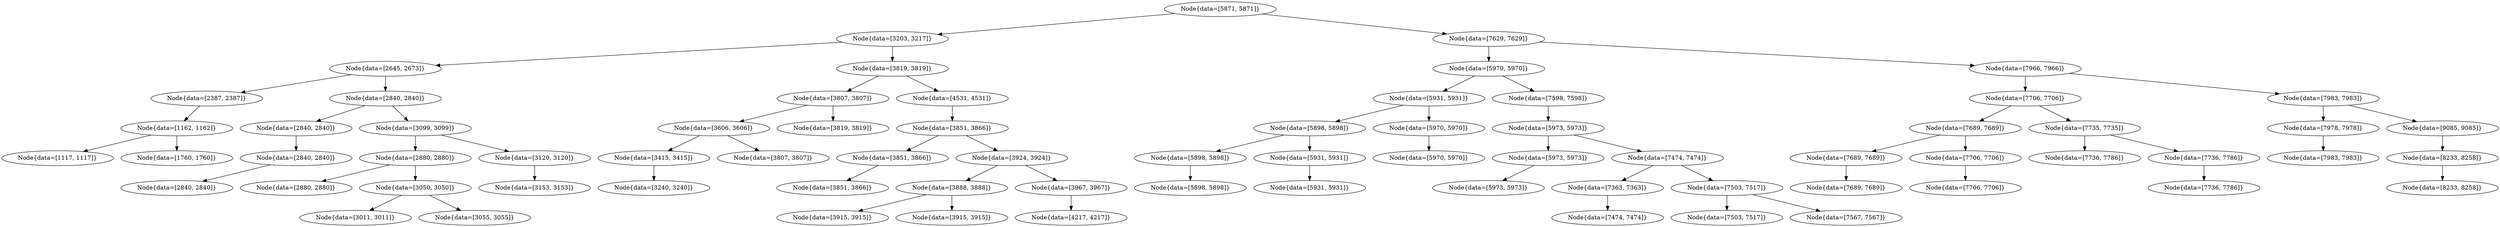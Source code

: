 digraph G{
414821585 [label="Node{data=[5871, 5871]}"]
414821585 -> 140584621
140584621 [label="Node{data=[3203, 3217]}"]
140584621 -> 710476622
710476622 [label="Node{data=[2645, 2673]}"]
710476622 -> 593510735
593510735 [label="Node{data=[2387, 2387]}"]
593510735 -> 1995095766
1995095766 [label="Node{data=[1162, 1162]}"]
1995095766 -> 2000661224
2000661224 [label="Node{data=[1117, 1117]}"]
1995095766 -> 362710066
362710066 [label="Node{data=[1760, 1760]}"]
710476622 -> 886429175
886429175 [label="Node{data=[2840, 2840]}"]
886429175 -> 401260981
401260981 [label="Node{data=[2840, 2840]}"]
401260981 -> 495468874
495468874 [label="Node{data=[2840, 2840]}"]
495468874 -> 2094459357
2094459357 [label="Node{data=[2840, 2840]}"]
886429175 -> 1714872797
1714872797 [label="Node{data=[3099, 3099]}"]
1714872797 -> 663774151
663774151 [label="Node{data=[2880, 2880]}"]
663774151 -> 2018374766
2018374766 [label="Node{data=[2880, 2880]}"]
663774151 -> 866017979
866017979 [label="Node{data=[3050, 3050]}"]
866017979 -> 1651987740
1651987740 [label="Node{data=[3011, 3011]}"]
866017979 -> 1180540110
1180540110 [label="Node{data=[3055, 3055]}"]
1714872797 -> 1369767663
1369767663 [label="Node{data=[3120, 3120]}"]
1369767663 -> 300926426
300926426 [label="Node{data=[3153, 3153]}"]
140584621 -> 1231600974
1231600974 [label="Node{data=[3819, 3819]}"]
1231600974 -> 1668936513
1668936513 [label="Node{data=[3807, 3807]}"]
1668936513 -> 358361671
358361671 [label="Node{data=[3606, 3606]}"]
358361671 -> 2054356003
2054356003 [label="Node{data=[3415, 3415]}"]
2054356003 -> 1987882222
1987882222 [label="Node{data=[3240, 3240]}"]
358361671 -> 1513339547
1513339547 [label="Node{data=[3807, 3807]}"]
1668936513 -> 784973192
784973192 [label="Node{data=[3819, 3819]}"]
1231600974 -> 1127731094
1127731094 [label="Node{data=[4531, 4531]}"]
1127731094 -> 1354694850
1354694850 [label="Node{data=[3851, 3866]}"]
1354694850 -> 387948332
387948332 [label="Node{data=[3851, 3866]}"]
387948332 -> 1952011706
1952011706 [label="Node{data=[3851, 3866]}"]
1354694850 -> 166690776
166690776 [label="Node{data=[3924, 3924]}"]
166690776 -> 561960759
561960759 [label="Node{data=[3888, 3888]}"]
561960759 -> 1257491147
1257491147 [label="Node{data=[3915, 3915]}"]
561960759 -> 1949938346
1949938346 [label="Node{data=[3915, 3915]}"]
166690776 -> 106566218
106566218 [label="Node{data=[3967, 3967]}"]
106566218 -> 1363851993
1363851993 [label="Node{data=[4217, 4217]}"]
414821585 -> 87791529
87791529 [label="Node{data=[7629, 7629]}"]
87791529 -> 1009703238
1009703238 [label="Node{data=[5970, 5970]}"]
1009703238 -> 1781548235
1781548235 [label="Node{data=[5931, 5931]}"]
1781548235 -> 1848157990
1848157990 [label="Node{data=[5898, 5898]}"]
1848157990 -> 930603925
930603925 [label="Node{data=[5898, 5898]}"]
930603925 -> 2103044308
2103044308 [label="Node{data=[5898, 5898]}"]
1848157990 -> 363330984
363330984 [label="Node{data=[5931, 5931]}"]
363330984 -> 1042119085
1042119085 [label="Node{data=[5931, 5931]}"]
1781548235 -> 922635952
922635952 [label="Node{data=[5970, 5970]}"]
922635952 -> 80945139
80945139 [label="Node{data=[5970, 5970]}"]
1009703238 -> 783542396
783542396 [label="Node{data=[7598, 7598]}"]
783542396 -> 2067147798
2067147798 [label="Node{data=[5973, 5973]}"]
2067147798 -> 1064920590
1064920590 [label="Node{data=[5973, 5973]}"]
1064920590 -> 600431253
600431253 [label="Node{data=[5973, 5973]}"]
2067147798 -> 310912664
310912664 [label="Node{data=[7474, 7474]}"]
310912664 -> 1477770819
1477770819 [label="Node{data=[7363, 7363]}"]
1477770819 -> 740928089
740928089 [label="Node{data=[7474, 7474]}"]
310912664 -> 1096400955
1096400955 [label="Node{data=[7503, 7517]}"]
1096400955 -> 305566318
305566318 [label="Node{data=[7503, 7517]}"]
1096400955 -> 1831829645
1831829645 [label="Node{data=[7567, 7567]}"]
87791529 -> 204837907
204837907 [label="Node{data=[7966, 7966]}"]
204837907 -> 65197494
65197494 [label="Node{data=[7706, 7706]}"]
65197494 -> 627147334
627147334 [label="Node{data=[7689, 7689]}"]
627147334 -> 878400911
878400911 [label="Node{data=[7689, 7689]}"]
878400911 -> 342809115
342809115 [label="Node{data=[7689, 7689]}"]
627147334 -> 28635717
28635717 [label="Node{data=[7706, 7706]}"]
28635717 -> 678306695
678306695 [label="Node{data=[7706, 7706]}"]
65197494 -> 1190657064
1190657064 [label="Node{data=[7735, 7735]}"]
1190657064 -> 606816495
606816495 [label="Node{data=[7736, 7786]}"]
1190657064 -> 36417781
36417781 [label="Node{data=[7736, 7786]}"]
36417781 -> 1526782252
1526782252 [label="Node{data=[7736, 7786]}"]
204837907 -> 586119384
586119384 [label="Node{data=[7983, 7983]}"]
586119384 -> 1560096858
1560096858 [label="Node{data=[7978, 7978]}"]
1560096858 -> 51289896
51289896 [label="Node{data=[7983, 7983]}"]
586119384 -> 1587216348
1587216348 [label="Node{data=[9085, 9085]}"]
1587216348 -> 124417391
124417391 [label="Node{data=[8233, 8258]}"]
124417391 -> 841017912
841017912 [label="Node{data=[8233, 8258]}"]
}